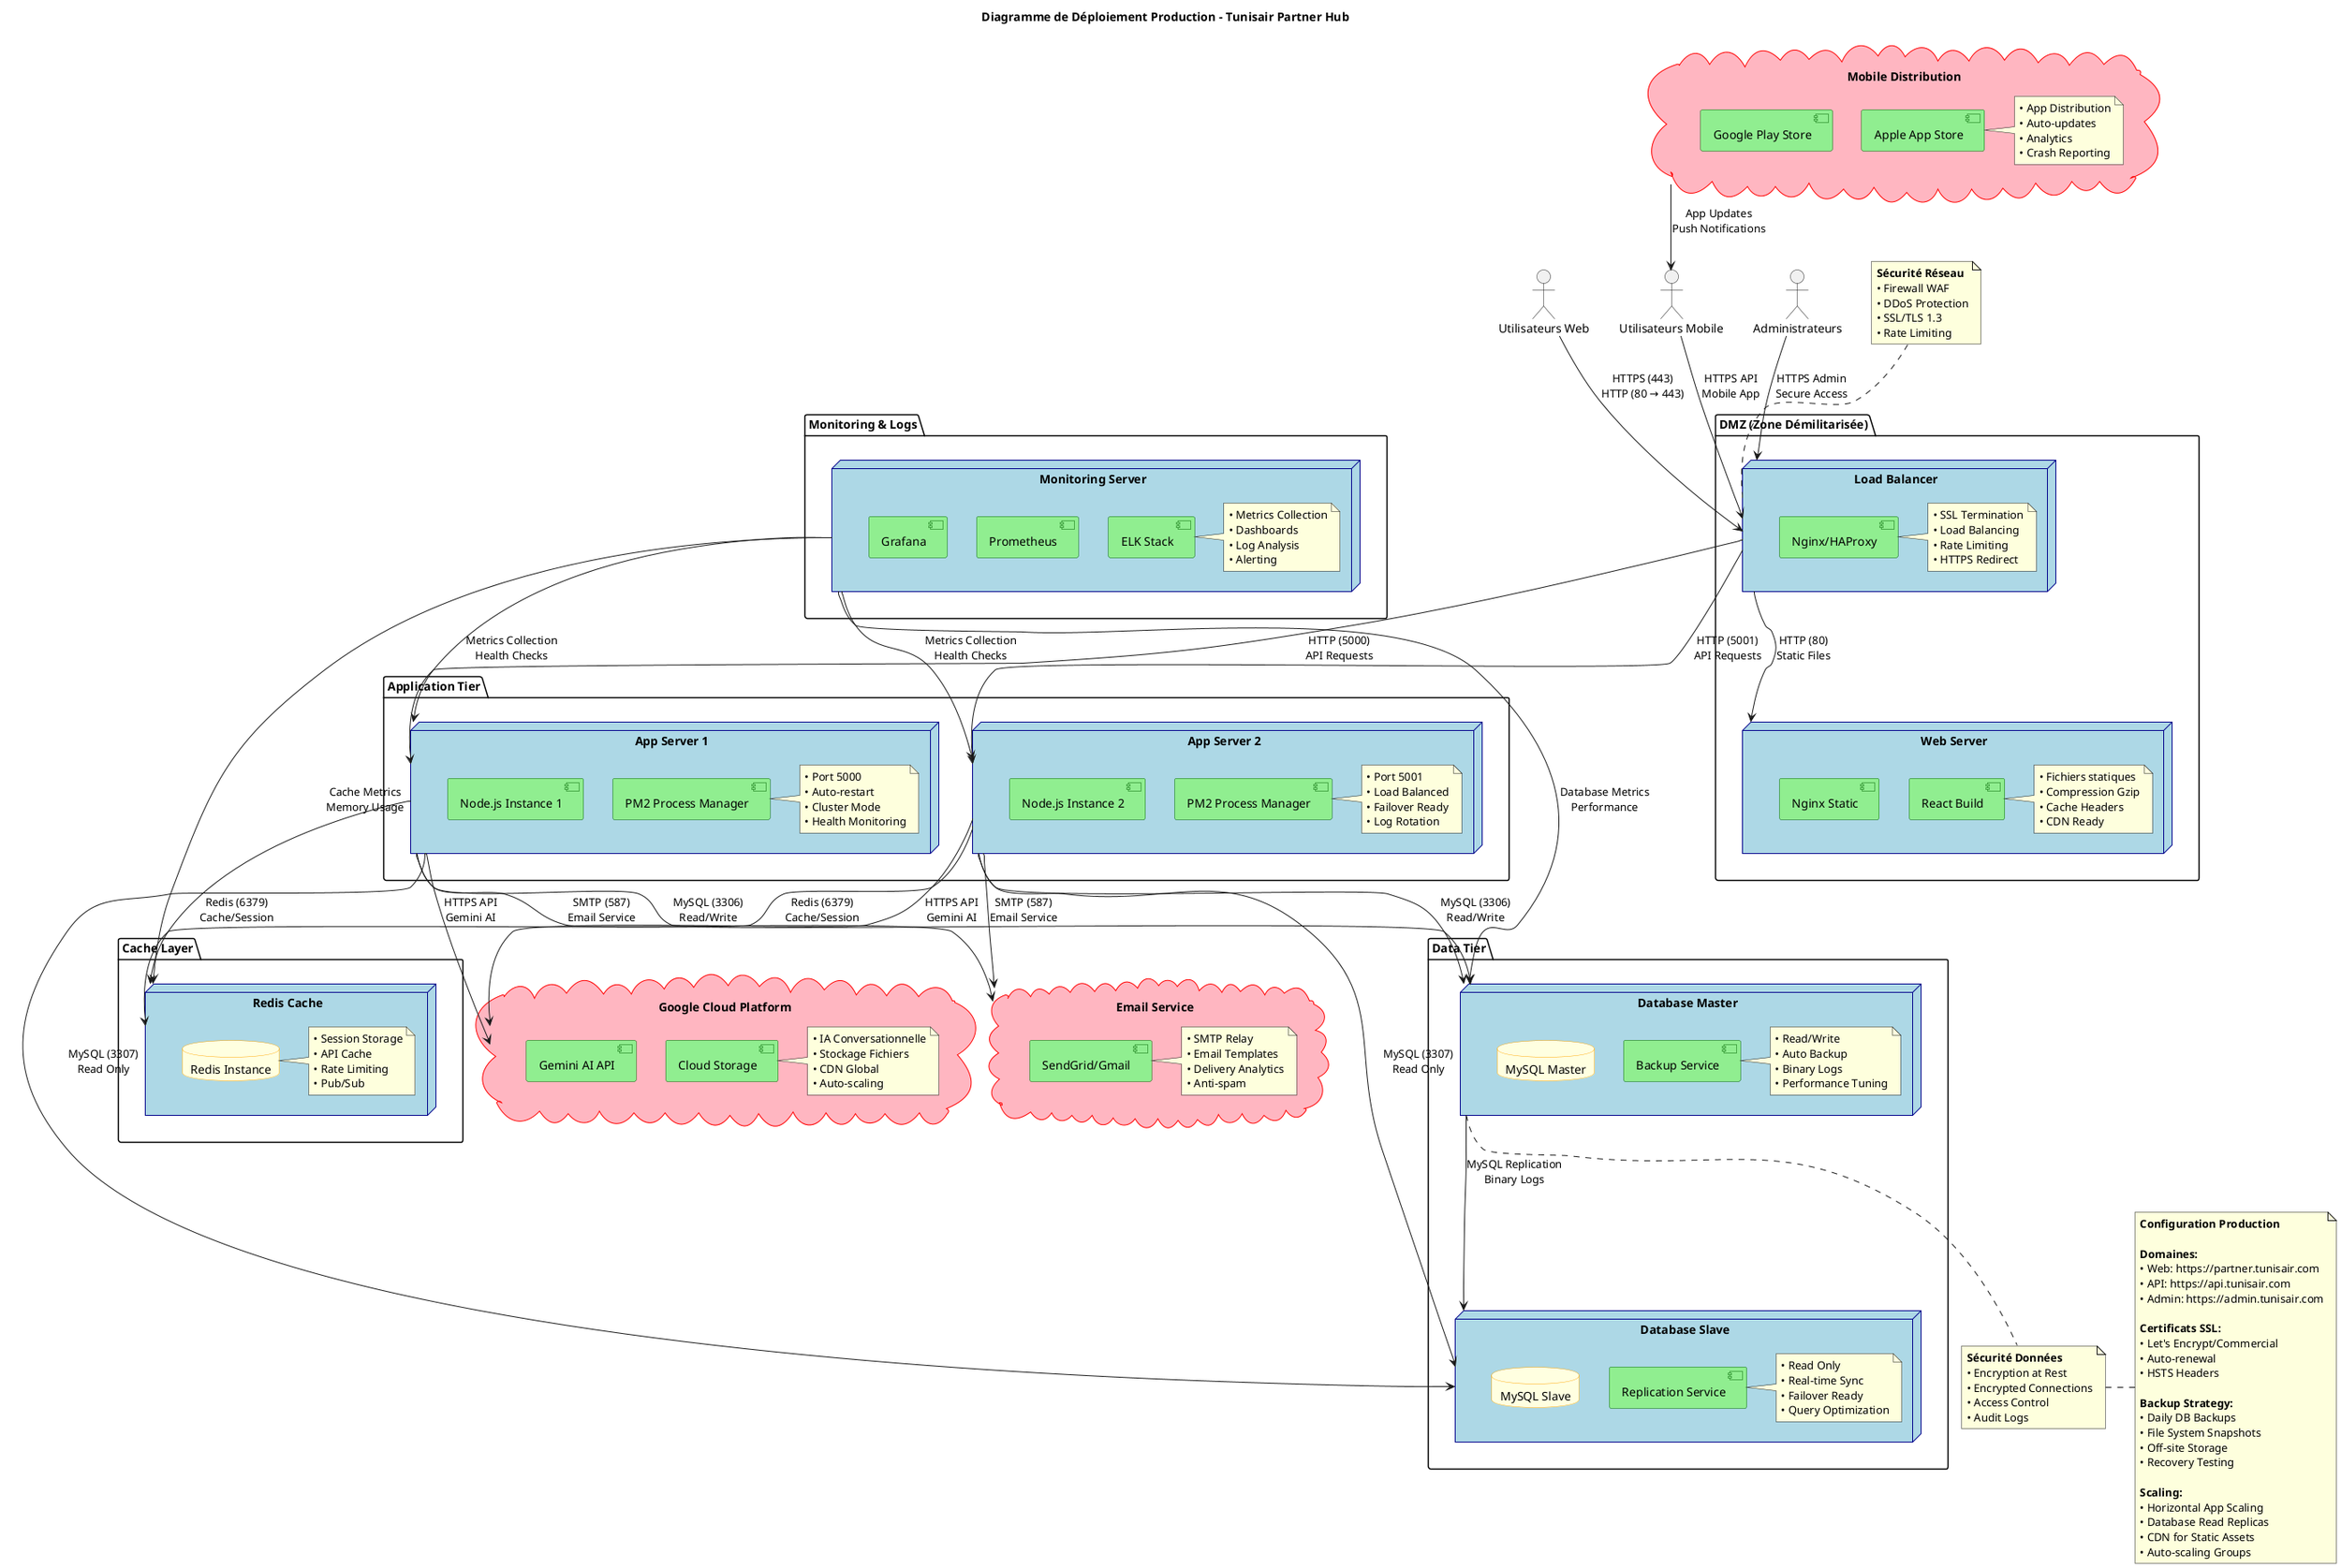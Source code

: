 @startuml Diagramme_Deploiement_Production_Tunisair_B2B

title Diagramme de Déploiement Production - Tunisair Partner Hub

' Définition des couleurs
skinparam node {
    BackgroundColor LightBlue
    BorderColor DarkBlue
}

skinparam component {
    BackgroundColor LightGreen
    BorderColor DarkGreen
}

skinparam database {
    BackgroundColor LightYellow
    BorderColor Orange
}

skinparam cloud {
    BackgroundColor LightPink
    BorderColor Red
}

' ===== ENVIRONNEMENT PRODUCTION =====

package "DMZ (Zone Démilitarisée)" {
    node "Load Balancer" as LoadBalancer {
        component "Nginx/HAProxy" as Proxy
        note right : • SSL Termination\n• Load Balancing\n• Rate Limiting\n• HTTPS Redirect
    }
    
    node "Web Server" as WebServer {
        component "Nginx Static" as NginxStatic
        component "React Build" as ReactBuild
        note right : • Fichiers statiques\n• Compression Gzip\n• Cache Headers\n• CDN Ready
    }
}

package "Application Tier" {
    node "App Server 1" as AppServer1 {
        component "Node.js Instance 1" as Node1
        component "PM2 Process Manager" as PM2_1
        note right : • Port 5000\n• Auto-restart\n• Cluster Mode\n• Health Monitoring
    }
    
    node "App Server 2" as AppServer2 {
        component "Node.js Instance 2" as Node2
        component "PM2 Process Manager" as PM2_2
        note right : • Port 5001\n• Load Balanced\n• Failover Ready\n• Log Rotation
    }
}

package "Data Tier" {
    node "Database Master" as DBMaster {
        database "MySQL Master" as MySQLMaster
        component "Backup Service" as BackupService
        note right : • Read/Write\n• Auto Backup\n• Binary Logs\n• Performance Tuning
    }
    
    node "Database Slave" as DBSlave {
        database "MySQL Slave" as MySQLSlave
        component "Replication Service" as ReplicationService
        note right : • Read Only\n• Real-time Sync\n• Failover Ready\n• Query Optimization
    }
}

package "Cache Layer" {
    node "Redis Cache" as RedisServer {
        database "Redis Instance" as Redis
        note right : • Session Storage\n• API Cache\n• Rate Limiting\n• Pub/Sub
    }
}

package "Monitoring & Logs" {
    node "Monitoring Server" as MonitoringServer {
        component "Prometheus" as Prometheus
        component "Grafana" as Grafana
        component "ELK Stack" as ELKStack
        note right : • Metrics Collection\n• Dashboards\n• Log Analysis\n• Alerting
    }
}

' ===== SERVICES EXTERNES =====

cloud "Google Cloud Platform" as GCP {
    component "Gemini AI API" as GeminiAPI
    component "Cloud Storage" as CloudStorage
    note right : • IA Conversationnelle\n• Stockage Fichiers\n• CDN Global\n• Auto-scaling
}

cloud "Email Service" as EmailCloud {
    component "SendGrid/Gmail" as EmailService
    note right : • SMTP Relay\n• Email Templates\n• Delivery Analytics\n• Anti-spam
}

cloud "Mobile Distribution" as MobileCloud {
    component "Google Play Store" as PlayStore
    component "Apple App Store" as AppStore
    note right : • App Distribution\n• Auto-updates\n• Analytics\n• Crash Reporting
}

' ===== CLIENTS =====

actor "Utilisateurs Web" as WebUsers
actor "Utilisateurs Mobile" as MobileUsers
actor "Administrateurs" as Admins

' ===== CONNEXIONS RÉSEAU =====

' Connexions utilisateurs
WebUsers --> LoadBalancer : "HTTPS (443)\nHTTP (80 → 443)"
MobileUsers --> LoadBalancer : "HTTPS API\nMobile App"
Admins --> LoadBalancer : "HTTPS Admin\nSecure Access"

' Load Balancer vers services
LoadBalancer --> WebServer : "HTTP (80)\nStatic Files"
LoadBalancer --> AppServer1 : "HTTP (5000)\nAPI Requests"
LoadBalancer --> AppServer2 : "HTTP (5001)\nAPI Requests"

' Application vers données
AppServer1 --> DBMaster : "MySQL (3306)\nRead/Write"
AppServer1 --> DBSlave : "MySQL (3307)\nRead Only"
AppServer1 --> RedisServer : "Redis (6379)\nCache/Session"

AppServer2 --> DBMaster : "MySQL (3306)\nRead/Write"
AppServer2 --> DBSlave : "MySQL (3307)\nRead Only"
AppServer2 --> RedisServer : "Redis (6379)\nCache/Session"

' Réplication base de données
DBMaster --> DBSlave : "MySQL Replication\nBinary Logs"

' Services externes
AppServer1 --> GCP : "HTTPS API\nGemini AI"
AppServer1 --> EmailCloud : "SMTP (587)\nEmail Service"
AppServer2 --> GCP : "HTTPS API\nGemini AI"
AppServer2 --> EmailCloud : "SMTP (587)\nEmail Service"

' Monitoring
MonitoringServer --> AppServer1 : "Metrics Collection\nHealth Checks"
MonitoringServer --> AppServer2 : "Metrics Collection\nHealth Checks"
MonitoringServer --> DBMaster : "Database Metrics\nPerformance"
MonitoringServer --> RedisServer : "Cache Metrics\nMemory Usage"

' Mobile distribution
MobileCloud --> MobileUsers : "App Updates\nPush Notifications"

' ===== SÉCURITÉ =====

note top of LoadBalancer : **Sécurité Réseau**\n• Firewall WAF\n• DDoS Protection\n• SSL/TLS 1.3\n• Rate Limiting

note bottom of DBMaster : **Sécurité Données**\n• Encryption at Rest\n• Encrypted Connections\n• Access Control\n• Audit Logs

' ===== CONFIGURATION PRODUCTION =====

note right : **Configuration Production**\n\n**Domaines:**\n• Web: https://partner.tunisair.com\n• API: https://api.tunisair.com\n• Admin: https://admin.tunisair.com\n\n**Certificats SSL:**\n• Let's Encrypt/Commercial\n• Auto-renewal\n• HSTS Headers\n\n**Backup Strategy:**\n• Daily DB Backups\n• File System Snapshots\n• Off-site Storage\n• Recovery Testing\n\n**Scaling:**\n• Horizontal App Scaling\n• Database Read Replicas\n• CDN for Static Assets\n• Auto-scaling Groups

@enduml
